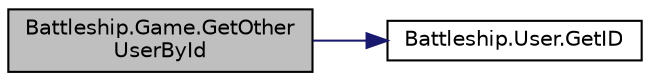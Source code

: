 digraph "Battleship.Game.GetOtherUserById"
{
 // INTERACTIVE_SVG=YES
 // LATEX_PDF_SIZE
  edge [fontname="Helvetica",fontsize="10",labelfontname="Helvetica",labelfontsize="10"];
  node [fontname="Helvetica",fontsize="10",shape=record];
  rankdir="LR";
  Node1 [label="Battleship.Game.GetOther\lUserById",height=0.2,width=0.4,color="black", fillcolor="grey75", style="filled", fontcolor="black",tooltip="Se ingresa la id de un usuario, y se retorna el otro usuario Sirve para cuando conocemos un usuario y..."];
  Node1 -> Node2 [color="midnightblue",fontsize="10",style="solid",fontname="Helvetica"];
  Node2 [label="Battleship.User.GetID",height=0.2,width=0.4,color="black", fillcolor="white", style="filled",URL="$classBattleship_1_1User.html#aa3203ed63710f3cd6bd0d44a5e30fccc",tooltip="Retorna la id del usuario"];
}
